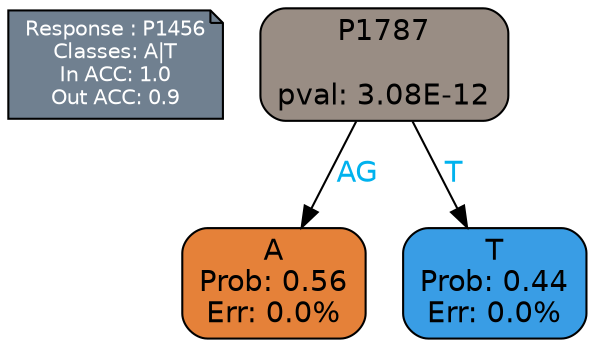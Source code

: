digraph Tree {
node [shape=box, style="filled, rounded", color="black", fontname=helvetica] ;
graph [ranksep=equally, splines=polylines, bgcolor=transparent, dpi=600] ;
edge [fontname=helvetica] ;
LEGEND [label="Response : P1456
Classes: A|T
In ACC: 1.0
Out ACC: 0.9
",shape=note,align=left,style=filled,fillcolor="slategray",fontcolor="white",fontsize=10];1 [label="P1787

pval: 3.08E-12", fillcolor="#998d84"] ;
2 [label="A
Prob: 0.56
Err: 0.0%", fillcolor="#e58139"] ;
3 [label="T
Prob: 0.44
Err: 0.0%", fillcolor="#399de5"] ;
1 -> 2 [label="AG",fontcolor=deepskyblue2] ;
1 -> 3 [label="T",fontcolor=deepskyblue2] ;
{rank = same; 2;3;}{rank = same; LEGEND;1;}}